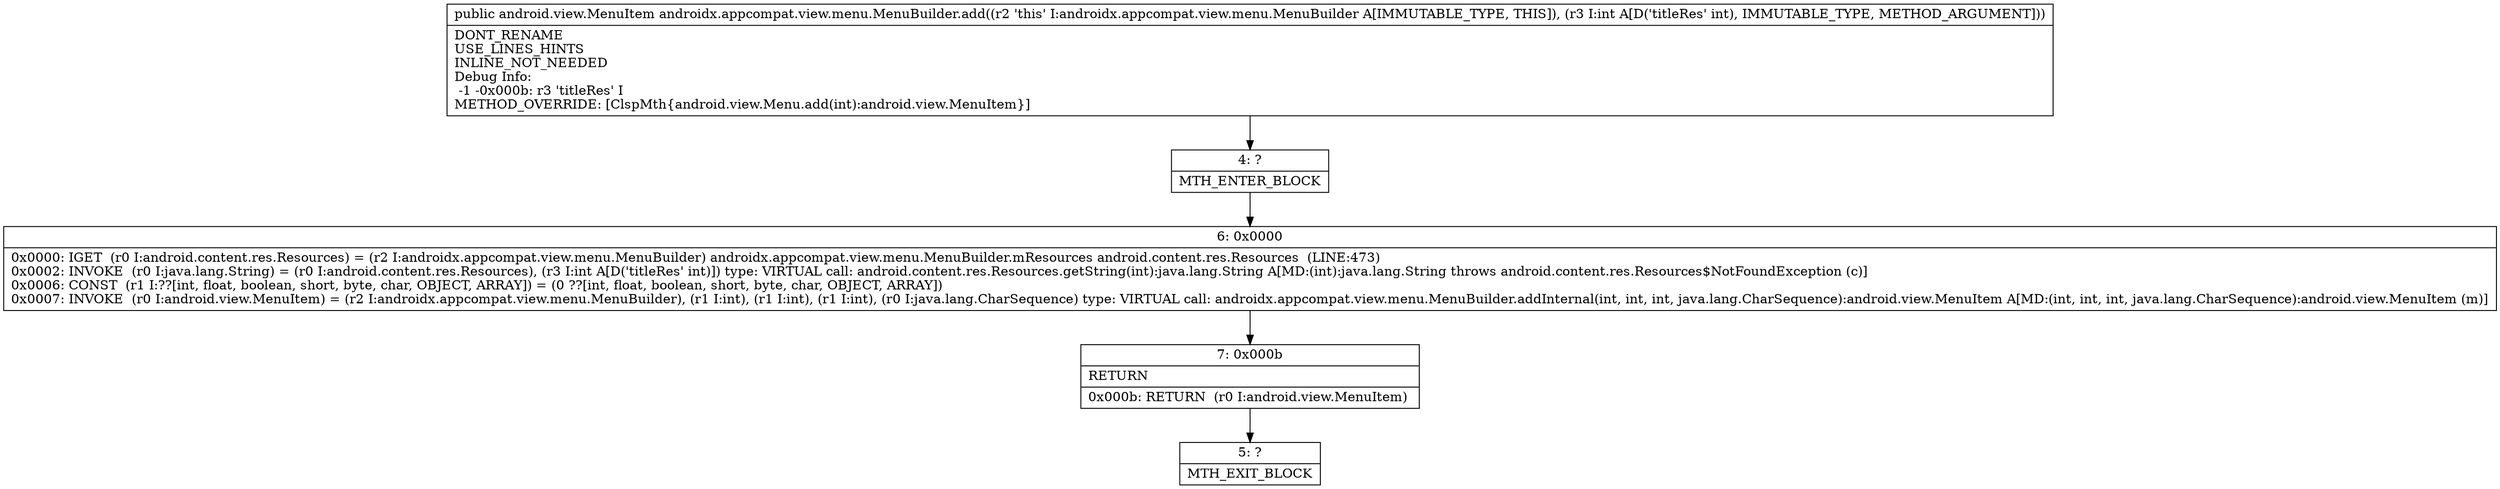 digraph "CFG forandroidx.appcompat.view.menu.MenuBuilder.add(I)Landroid\/view\/MenuItem;" {
Node_4 [shape=record,label="{4\:\ ?|MTH_ENTER_BLOCK\l}"];
Node_6 [shape=record,label="{6\:\ 0x0000|0x0000: IGET  (r0 I:android.content.res.Resources) = (r2 I:androidx.appcompat.view.menu.MenuBuilder) androidx.appcompat.view.menu.MenuBuilder.mResources android.content.res.Resources  (LINE:473)\l0x0002: INVOKE  (r0 I:java.lang.String) = (r0 I:android.content.res.Resources), (r3 I:int A[D('titleRes' int)]) type: VIRTUAL call: android.content.res.Resources.getString(int):java.lang.String A[MD:(int):java.lang.String throws android.content.res.Resources$NotFoundException (c)]\l0x0006: CONST  (r1 I:??[int, float, boolean, short, byte, char, OBJECT, ARRAY]) = (0 ??[int, float, boolean, short, byte, char, OBJECT, ARRAY]) \l0x0007: INVOKE  (r0 I:android.view.MenuItem) = (r2 I:androidx.appcompat.view.menu.MenuBuilder), (r1 I:int), (r1 I:int), (r1 I:int), (r0 I:java.lang.CharSequence) type: VIRTUAL call: androidx.appcompat.view.menu.MenuBuilder.addInternal(int, int, int, java.lang.CharSequence):android.view.MenuItem A[MD:(int, int, int, java.lang.CharSequence):android.view.MenuItem (m)]\l}"];
Node_7 [shape=record,label="{7\:\ 0x000b|RETURN\l|0x000b: RETURN  (r0 I:android.view.MenuItem) \l}"];
Node_5 [shape=record,label="{5\:\ ?|MTH_EXIT_BLOCK\l}"];
MethodNode[shape=record,label="{public android.view.MenuItem androidx.appcompat.view.menu.MenuBuilder.add((r2 'this' I:androidx.appcompat.view.menu.MenuBuilder A[IMMUTABLE_TYPE, THIS]), (r3 I:int A[D('titleRes' int), IMMUTABLE_TYPE, METHOD_ARGUMENT]))  | DONT_RENAME\lUSE_LINES_HINTS\lINLINE_NOT_NEEDED\lDebug Info:\l  \-1 \-0x000b: r3 'titleRes' I\lMETHOD_OVERRIDE: [ClspMth\{android.view.Menu.add(int):android.view.MenuItem\}]\l}"];
MethodNode -> Node_4;Node_4 -> Node_6;
Node_6 -> Node_7;
Node_7 -> Node_5;
}

